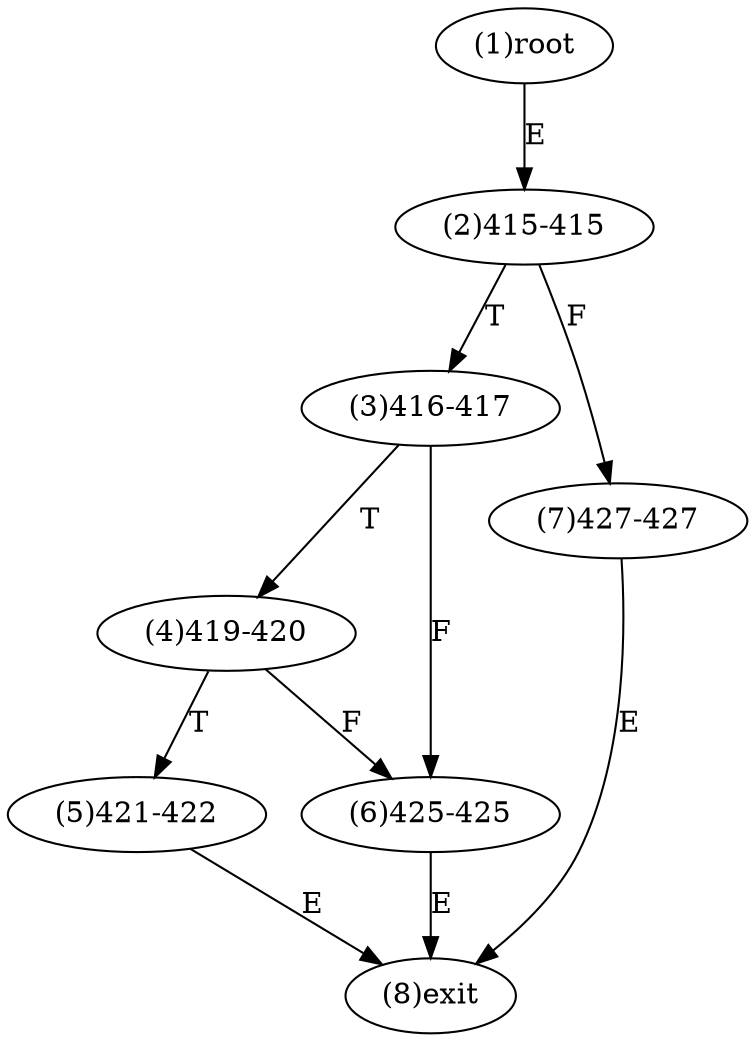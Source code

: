 digraph "" { 
1[ label="(1)root"];
2[ label="(2)415-415"];
3[ label="(3)416-417"];
4[ label="(4)419-420"];
5[ label="(5)421-422"];
6[ label="(6)425-425"];
7[ label="(7)427-427"];
8[ label="(8)exit"];
1->2[ label="E"];
2->7[ label="F"];
2->3[ label="T"];
3->6[ label="F"];
3->4[ label="T"];
4->6[ label="F"];
4->5[ label="T"];
5->8[ label="E"];
6->8[ label="E"];
7->8[ label="E"];
}